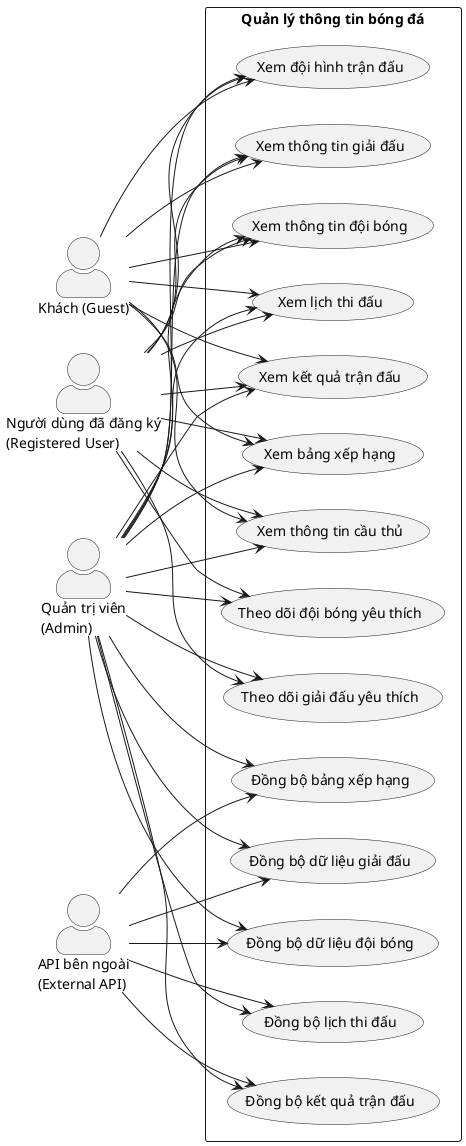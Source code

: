 @startuml usecase_football_info
skinparam packageStyle rectangle
skinparam shadowing false
skinparam handwritten false
skinparam actorStyle awesome

left to right direction

actor "Khách (Guest)" as Guest
actor "Người dùng đã đăng ký\n(Registered User)" as User
actor "Quản trị viên\n(Admin)" as Admin
actor "API bên ngoài\n(External API)" as API

rectangle "Quản lý thông tin bóng đá" {
  usecase "Xem thông tin giải đấu" as UC1
  usecase "Xem thông tin đội bóng" as UC2
  usecase "Xem lịch thi đấu" as UC3
  usecase "Xem kết quả trận đấu" as UC4
  usecase "Xem bảng xếp hạng" as UC5
  usecase "Xem thông tin cầu thủ" as UC6
  usecase "Xem đội hình trận đấu" as UC7
  usecase "Đồng bộ dữ liệu giải đấu" as UC8
  usecase "Đồng bộ dữ liệu đội bóng" as UC9
  usecase "Đồng bộ lịch thi đấu" as UC10
  usecase "Đồng bộ kết quả trận đấu" as UC11
  usecase "Đồng bộ bảng xếp hạng" as UC12
  usecase "Theo dõi đội bóng yêu thích" as UC13
  usecase "Theo dõi giải đấu yêu thích" as UC14
}

Guest --> UC1
Guest --> UC2
Guest --> UC3
Guest --> UC4
Guest --> UC5
Guest --> UC6
Guest --> UC7

User --> UC1
User --> UC2
User --> UC3
User --> UC4
User --> UC5
User --> UC6
User --> UC7
User --> UC13
User --> UC14

Admin --> UC1
Admin --> UC2
Admin --> UC3
Admin --> UC4
Admin --> UC5
Admin --> UC6
Admin --> UC7
Admin --> UC8
Admin --> UC9
Admin --> UC10
Admin --> UC11
Admin --> UC12
Admin --> UC13
Admin --> UC14

API --> UC8
API --> UC9
API --> UC10
API --> UC11
API --> UC12

@enduml
